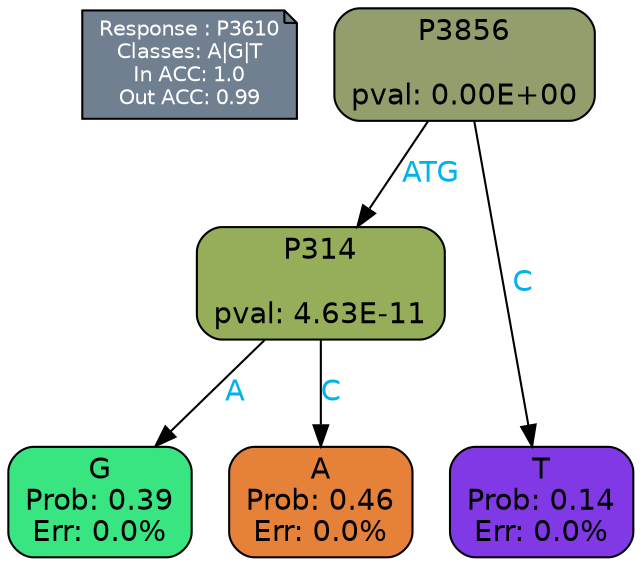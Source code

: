 digraph Tree {
node [shape=box, style="filled, rounded", color="black", fontname=helvetica] ;
graph [ranksep=equally, splines=polylines, bgcolor=transparent, dpi=600] ;
edge [fontname=helvetica] ;
LEGEND [label="Response : P3610
Classes: A|G|T
In ACC: 1.0
Out ACC: 0.99
",shape=note,align=left,style=filled,fillcolor="slategray",fontcolor="white",fontsize=10];1 [label="P3856

pval: 0.00E+00", fillcolor="#939e6d"] ;
2 [label="P314

pval: 4.63E-11", fillcolor="#96ae5a"] ;
3 [label="G
Prob: 0.39
Err: 0.0%", fillcolor="#39e581"] ;
4 [label="A
Prob: 0.46
Err: 0.0%", fillcolor="#e58139"] ;
5 [label="T
Prob: 0.14
Err: 0.0%", fillcolor="#8139e5"] ;
1 -> 2 [label="ATG",fontcolor=deepskyblue2] ;
1 -> 5 [label="C",fontcolor=deepskyblue2] ;
2 -> 3 [label="A",fontcolor=deepskyblue2] ;
2 -> 4 [label="C",fontcolor=deepskyblue2] ;
{rank = same; 3;4;5;}{rank = same; LEGEND;1;}}